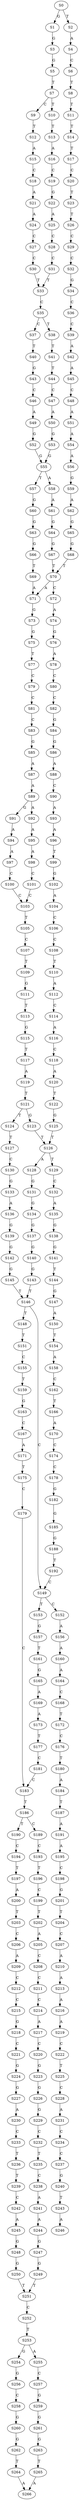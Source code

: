 strict digraph  {
	S0 -> S1 [ label = G ];
	S0 -> S2 [ label = T ];
	S1 -> S3 [ label = G ];
	S2 -> S4 [ label = A ];
	S3 -> S5 [ label = G ];
	S4 -> S6 [ label = C ];
	S5 -> S7 [ label = T ];
	S6 -> S8 [ label = T ];
	S7 -> S9 [ label = C ];
	S7 -> S10 [ label = T ];
	S8 -> S11 [ label = T ];
	S9 -> S12 [ label = T ];
	S10 -> S13 [ label = T ];
	S11 -> S14 [ label = T ];
	S12 -> S15 [ label = A ];
	S13 -> S16 [ label = A ];
	S14 -> S17 [ label = T ];
	S15 -> S18 [ label = C ];
	S16 -> S19 [ label = C ];
	S17 -> S20 [ label = C ];
	S18 -> S21 [ label = A ];
	S19 -> S22 [ label = G ];
	S20 -> S23 [ label = T ];
	S21 -> S24 [ label = A ];
	S22 -> S25 [ label = A ];
	S23 -> S26 [ label = T ];
	S24 -> S27 [ label = C ];
	S25 -> S28 [ label = C ];
	S26 -> S29 [ label = C ];
	S27 -> S30 [ label = C ];
	S28 -> S31 [ label = C ];
	S29 -> S32 [ label = C ];
	S30 -> S33 [ label = T ];
	S31 -> S33 [ label = T ];
	S32 -> S34 [ label = G ];
	S33 -> S35 [ label = C ];
	S34 -> S36 [ label = C ];
	S35 -> S37 [ label = C ];
	S35 -> S38 [ label = T ];
	S36 -> S39 [ label = C ];
	S37 -> S40 [ label = T ];
	S38 -> S41 [ label = T ];
	S39 -> S42 [ label = A ];
	S40 -> S43 [ label = G ];
	S41 -> S44 [ label = T ];
	S42 -> S45 [ label = A ];
	S43 -> S46 [ label = C ];
	S44 -> S47 [ label = C ];
	S45 -> S48 [ label = C ];
	S46 -> S49 [ label = A ];
	S47 -> S50 [ label = A ];
	S48 -> S51 [ label = A ];
	S49 -> S52 [ label = G ];
	S50 -> S53 [ label = G ];
	S51 -> S54 [ label = A ];
	S52 -> S55 [ label = G ];
	S53 -> S55 [ label = G ];
	S54 -> S56 [ label = A ];
	S55 -> S57 [ label = T ];
	S55 -> S58 [ label = A ];
	S56 -> S59 [ label = G ];
	S57 -> S60 [ label = G ];
	S58 -> S61 [ label = A ];
	S59 -> S62 [ label = A ];
	S60 -> S63 [ label = G ];
	S61 -> S64 [ label = G ];
	S62 -> S65 [ label = G ];
	S63 -> S66 [ label = G ];
	S64 -> S67 [ label = G ];
	S65 -> S68 [ label = G ];
	S66 -> S69 [ label = T ];
	S67 -> S70 [ label = T ];
	S68 -> S70 [ label = T ];
	S69 -> S71 [ label = A ];
	S70 -> S72 [ label = C ];
	S70 -> S71 [ label = A ];
	S71 -> S73 [ label = G ];
	S72 -> S74 [ label = A ];
	S73 -> S75 [ label = G ];
	S74 -> S76 [ label = G ];
	S75 -> S77 [ label = T ];
	S76 -> S78 [ label = A ];
	S77 -> S79 [ label = C ];
	S78 -> S80 [ label = C ];
	S79 -> S81 [ label = C ];
	S80 -> S82 [ label = C ];
	S81 -> S83 [ label = C ];
	S82 -> S84 [ label = G ];
	S83 -> S85 [ label = G ];
	S84 -> S86 [ label = G ];
	S85 -> S87 [ label = A ];
	S86 -> S88 [ label = A ];
	S87 -> S89 [ label = A ];
	S88 -> S90 [ label = C ];
	S89 -> S91 [ label = G ];
	S89 -> S92 [ label = A ];
	S90 -> S93 [ label = A ];
	S91 -> S94 [ label = A ];
	S92 -> S95 [ label = A ];
	S93 -> S96 [ label = A ];
	S94 -> S97 [ label = A ];
	S95 -> S98 [ label = A ];
	S96 -> S99 [ label = T ];
	S97 -> S100 [ label = C ];
	S98 -> S101 [ label = C ];
	S99 -> S102 [ label = G ];
	S100 -> S103 [ label = C ];
	S101 -> S103 [ label = C ];
	S102 -> S104 [ label = A ];
	S103 -> S105 [ label = T ];
	S104 -> S106 [ label = C ];
	S105 -> S107 [ label = C ];
	S106 -> S108 [ label = C ];
	S107 -> S109 [ label = T ];
	S108 -> S110 [ label = T ];
	S109 -> S111 [ label = G ];
	S110 -> S112 [ label = A ];
	S111 -> S113 [ label = T ];
	S112 -> S114 [ label = C ];
	S113 -> S115 [ label = G ];
	S114 -> S116 [ label = A ];
	S115 -> S117 [ label = T ];
	S116 -> S118 [ label = C ];
	S117 -> S119 [ label = A ];
	S118 -> S120 [ label = A ];
	S119 -> S121 [ label = T ];
	S120 -> S122 [ label = T ];
	S121 -> S123 [ label = G ];
	S121 -> S124 [ label = T ];
	S122 -> S125 [ label = G ];
	S123 -> S126 [ label = T ];
	S124 -> S127 [ label = T ];
	S125 -> S126 [ label = T ];
	S126 -> S128 [ label = A ];
	S126 -> S129 [ label = T ];
	S127 -> S130 [ label = C ];
	S128 -> S131 [ label = G ];
	S129 -> S132 [ label = C ];
	S130 -> S133 [ label = G ];
	S131 -> S134 [ label = G ];
	S132 -> S135 [ label = A ];
	S133 -> S136 [ label = A ];
	S134 -> S137 [ label = G ];
	S135 -> S138 [ label = G ];
	S136 -> S139 [ label = G ];
	S137 -> S140 [ label = G ];
	S138 -> S141 [ label = G ];
	S139 -> S142 [ label = G ];
	S140 -> S143 [ label = G ];
	S141 -> S144 [ label = T ];
	S142 -> S145 [ label = G ];
	S143 -> S146 [ label = T ];
	S144 -> S147 [ label = G ];
	S145 -> S146 [ label = T ];
	S146 -> S148 [ label = T ];
	S146 -> S149 [ label = C ];
	S147 -> S150 [ label = A ];
	S148 -> S151 [ label = T ];
	S149 -> S152 [ label = C ];
	S149 -> S153 [ label = T ];
	S150 -> S154 [ label = T ];
	S151 -> S155 [ label = C ];
	S152 -> S156 [ label = A ];
	S153 -> S157 [ label = G ];
	S154 -> S158 [ label = A ];
	S155 -> S159 [ label = T ];
	S156 -> S160 [ label = A ];
	S157 -> S161 [ label = T ];
	S158 -> S162 [ label = C ];
	S159 -> S163 [ label = G ];
	S160 -> S164 [ label = A ];
	S161 -> S165 [ label = G ];
	S162 -> S166 [ label = T ];
	S163 -> S167 [ label = C ];
	S164 -> S168 [ label = C ];
	S165 -> S169 [ label = A ];
	S166 -> S170 [ label = A ];
	S167 -> S171 [ label = A ];
	S168 -> S172 [ label = T ];
	S169 -> S173 [ label = A ];
	S170 -> S174 [ label = C ];
	S171 -> S175 [ label = T ];
	S172 -> S176 [ label = C ];
	S173 -> S177 [ label = T ];
	S174 -> S178 [ label = C ];
	S175 -> S179 [ label = C ];
	S176 -> S180 [ label = T ];
	S177 -> S181 [ label = C ];
	S178 -> S182 [ label = G ];
	S179 -> S183 [ label = C ];
	S180 -> S184 [ label = A ];
	S181 -> S183 [ label = C ];
	S182 -> S185 [ label = G ];
	S183 -> S186 [ label = T ];
	S184 -> S187 [ label = T ];
	S185 -> S188 [ label = G ];
	S186 -> S189 [ label = C ];
	S186 -> S190 [ label = T ];
	S187 -> S191 [ label = A ];
	S188 -> S192 [ label = T ];
	S189 -> S193 [ label = C ];
	S190 -> S194 [ label = C ];
	S191 -> S195 [ label = A ];
	S192 -> S149 [ label = C ];
	S193 -> S196 [ label = T ];
	S194 -> S197 [ label = T ];
	S195 -> S198 [ label = C ];
	S196 -> S199 [ label = C ];
	S197 -> S200 [ label = A ];
	S198 -> S201 [ label = G ];
	S199 -> S202 [ label = T ];
	S200 -> S203 [ label = T ];
	S201 -> S204 [ label = T ];
	S202 -> S205 [ label = A ];
	S203 -> S206 [ label = C ];
	S204 -> S207 [ label = C ];
	S205 -> S208 [ label = C ];
	S206 -> S209 [ label = A ];
	S207 -> S210 [ label = A ];
	S208 -> S211 [ label = C ];
	S209 -> S212 [ label = C ];
	S210 -> S213 [ label = A ];
	S211 -> S214 [ label = C ];
	S212 -> S215 [ label = C ];
	S213 -> S216 [ label = A ];
	S214 -> S217 [ label = A ];
	S215 -> S218 [ label = G ];
	S216 -> S219 [ label = A ];
	S217 -> S220 [ label = C ];
	S218 -> S221 [ label = C ];
	S219 -> S222 [ label = C ];
	S220 -> S223 [ label = G ];
	S221 -> S224 [ label = G ];
	S222 -> S225 [ label = T ];
	S223 -> S226 [ label = G ];
	S224 -> S227 [ label = G ];
	S225 -> S228 [ label = C ];
	S226 -> S229 [ label = G ];
	S227 -> S230 [ label = A ];
	S228 -> S231 [ label = A ];
	S229 -> S232 [ label = C ];
	S230 -> S233 [ label = C ];
	S231 -> S234 [ label = C ];
	S232 -> S235 [ label = T ];
	S233 -> S236 [ label = T ];
	S234 -> S237 [ label = C ];
	S235 -> S238 [ label = C ];
	S236 -> S239 [ label = T ];
	S237 -> S240 [ label = G ];
	S238 -> S241 [ label = A ];
	S239 -> S242 [ label = C ];
	S240 -> S243 [ label = T ];
	S241 -> S244 [ label = A ];
	S242 -> S245 [ label = A ];
	S243 -> S246 [ label = A ];
	S244 -> S247 [ label = G ];
	S245 -> S248 [ label = G ];
	S247 -> S249 [ label = G ];
	S248 -> S250 [ label = G ];
	S249 -> S251 [ label = T ];
	S250 -> S251 [ label = T ];
	S251 -> S252 [ label = C ];
	S252 -> S253 [ label = T ];
	S253 -> S254 [ label = G ];
	S253 -> S255 [ label = A ];
	S254 -> S256 [ label = G ];
	S255 -> S257 [ label = C ];
	S256 -> S258 [ label = C ];
	S257 -> S259 [ label = G ];
	S258 -> S260 [ label = G ];
	S259 -> S261 [ label = G ];
	S260 -> S262 [ label = G ];
	S261 -> S263 [ label = G ];
	S262 -> S264 [ label = T ];
	S263 -> S265 [ label = T ];
	S264 -> S266 [ label = A ];
	S265 -> S266 [ label = A ];
}
